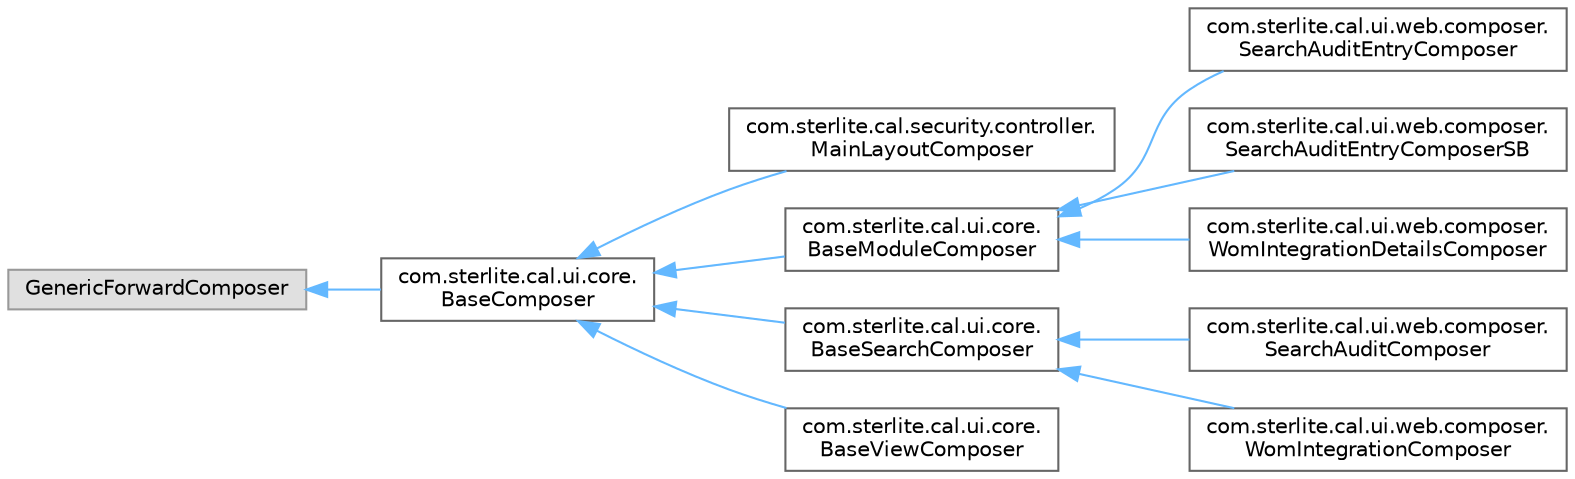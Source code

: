 digraph "Graphical Class Hierarchy"
{
 // LATEX_PDF_SIZE
  bgcolor="transparent";
  edge [fontname=Helvetica,fontsize=10,labelfontname=Helvetica,labelfontsize=10];
  node [fontname=Helvetica,fontsize=10,shape=box,height=0.2,width=0.4];
  rankdir="LR";
  Node0 [id="Node000000",label="GenericForwardComposer",height=0.2,width=0.4,color="grey60", fillcolor="#E0E0E0", style="filled",tooltip=" "];
  Node0 -> Node1 [id="edge890_Node000000_Node000001",dir="back",color="steelblue1",style="solid",tooltip=" "];
  Node1 [id="Node000001",label="com.sterlite.cal.ui.core.\lBaseComposer",height=0.2,width=0.4,color="grey40", fillcolor="white", style="filled",URL="$classcom_1_1sterlite_1_1cal_1_1ui_1_1core_1_1_base_composer.html",tooltip=" "];
  Node1 -> Node2 [id="edge891_Node000001_Node000002",dir="back",color="steelblue1",style="solid",tooltip=" "];
  Node2 [id="Node000002",label="com.sterlite.cal.security.controller.\lMainLayoutComposer",height=0.2,width=0.4,color="grey40", fillcolor="white", style="filled",URL="$classcom_1_1sterlite_1_1cal_1_1security_1_1controller_1_1_main_layout_composer.html",tooltip=" "];
  Node1 -> Node3 [id="edge892_Node000001_Node000003",dir="back",color="steelblue1",style="solid",tooltip=" "];
  Node3 [id="Node000003",label="com.sterlite.cal.ui.core.\lBaseModuleComposer",height=0.2,width=0.4,color="grey40", fillcolor="white", style="filled",URL="$classcom_1_1sterlite_1_1cal_1_1ui_1_1core_1_1_base_module_composer.html",tooltip=" "];
  Node3 -> Node4 [id="edge893_Node000003_Node000004",dir="back",color="steelblue1",style="solid",tooltip=" "];
  Node4 [id="Node000004",label="com.sterlite.cal.ui.web.composer.\lSearchAuditEntryComposer",height=0.2,width=0.4,color="grey40", fillcolor="white", style="filled",URL="$classcom_1_1sterlite_1_1cal_1_1ui_1_1web_1_1composer_1_1_search_audit_entry_composer.html",tooltip=" "];
  Node3 -> Node5 [id="edge894_Node000003_Node000005",dir="back",color="steelblue1",style="solid",tooltip=" "];
  Node5 [id="Node000005",label="com.sterlite.cal.ui.web.composer.\lSearchAuditEntryComposerSB",height=0.2,width=0.4,color="grey40", fillcolor="white", style="filled",URL="$classcom_1_1sterlite_1_1cal_1_1ui_1_1web_1_1composer_1_1_search_audit_entry_composer_s_b.html",tooltip=" "];
  Node3 -> Node6 [id="edge895_Node000003_Node000006",dir="back",color="steelblue1",style="solid",tooltip=" "];
  Node6 [id="Node000006",label="com.sterlite.cal.ui.web.composer.\lWomIntegrationDetailsComposer",height=0.2,width=0.4,color="grey40", fillcolor="white", style="filled",URL="$classcom_1_1sterlite_1_1cal_1_1ui_1_1web_1_1composer_1_1_wom_integration_details_composer.html",tooltip=" "];
  Node1 -> Node7 [id="edge896_Node000001_Node000007",dir="back",color="steelblue1",style="solid",tooltip=" "];
  Node7 [id="Node000007",label="com.sterlite.cal.ui.core.\lBaseSearchComposer",height=0.2,width=0.4,color="grey40", fillcolor="white", style="filled",URL="$classcom_1_1sterlite_1_1cal_1_1ui_1_1core_1_1_base_search_composer.html",tooltip=" "];
  Node7 -> Node8 [id="edge897_Node000007_Node000008",dir="back",color="steelblue1",style="solid",tooltip=" "];
  Node8 [id="Node000008",label="com.sterlite.cal.ui.web.composer.\lSearchAuditComposer",height=0.2,width=0.4,color="grey40", fillcolor="white", style="filled",URL="$classcom_1_1sterlite_1_1cal_1_1ui_1_1web_1_1composer_1_1_search_audit_composer.html",tooltip=" "];
  Node7 -> Node9 [id="edge898_Node000007_Node000009",dir="back",color="steelblue1",style="solid",tooltip=" "];
  Node9 [id="Node000009",label="com.sterlite.cal.ui.web.composer.\lWomIntegrationComposer",height=0.2,width=0.4,color="grey40", fillcolor="white", style="filled",URL="$classcom_1_1sterlite_1_1cal_1_1ui_1_1web_1_1composer_1_1_wom_integration_composer.html",tooltip=" "];
  Node1 -> Node10 [id="edge899_Node000001_Node000010",dir="back",color="steelblue1",style="solid",tooltip=" "];
  Node10 [id="Node000010",label="com.sterlite.cal.ui.core.\lBaseViewComposer",height=0.2,width=0.4,color="grey40", fillcolor="white", style="filled",URL="$classcom_1_1sterlite_1_1cal_1_1ui_1_1core_1_1_base_view_composer.html",tooltip=" "];
}
